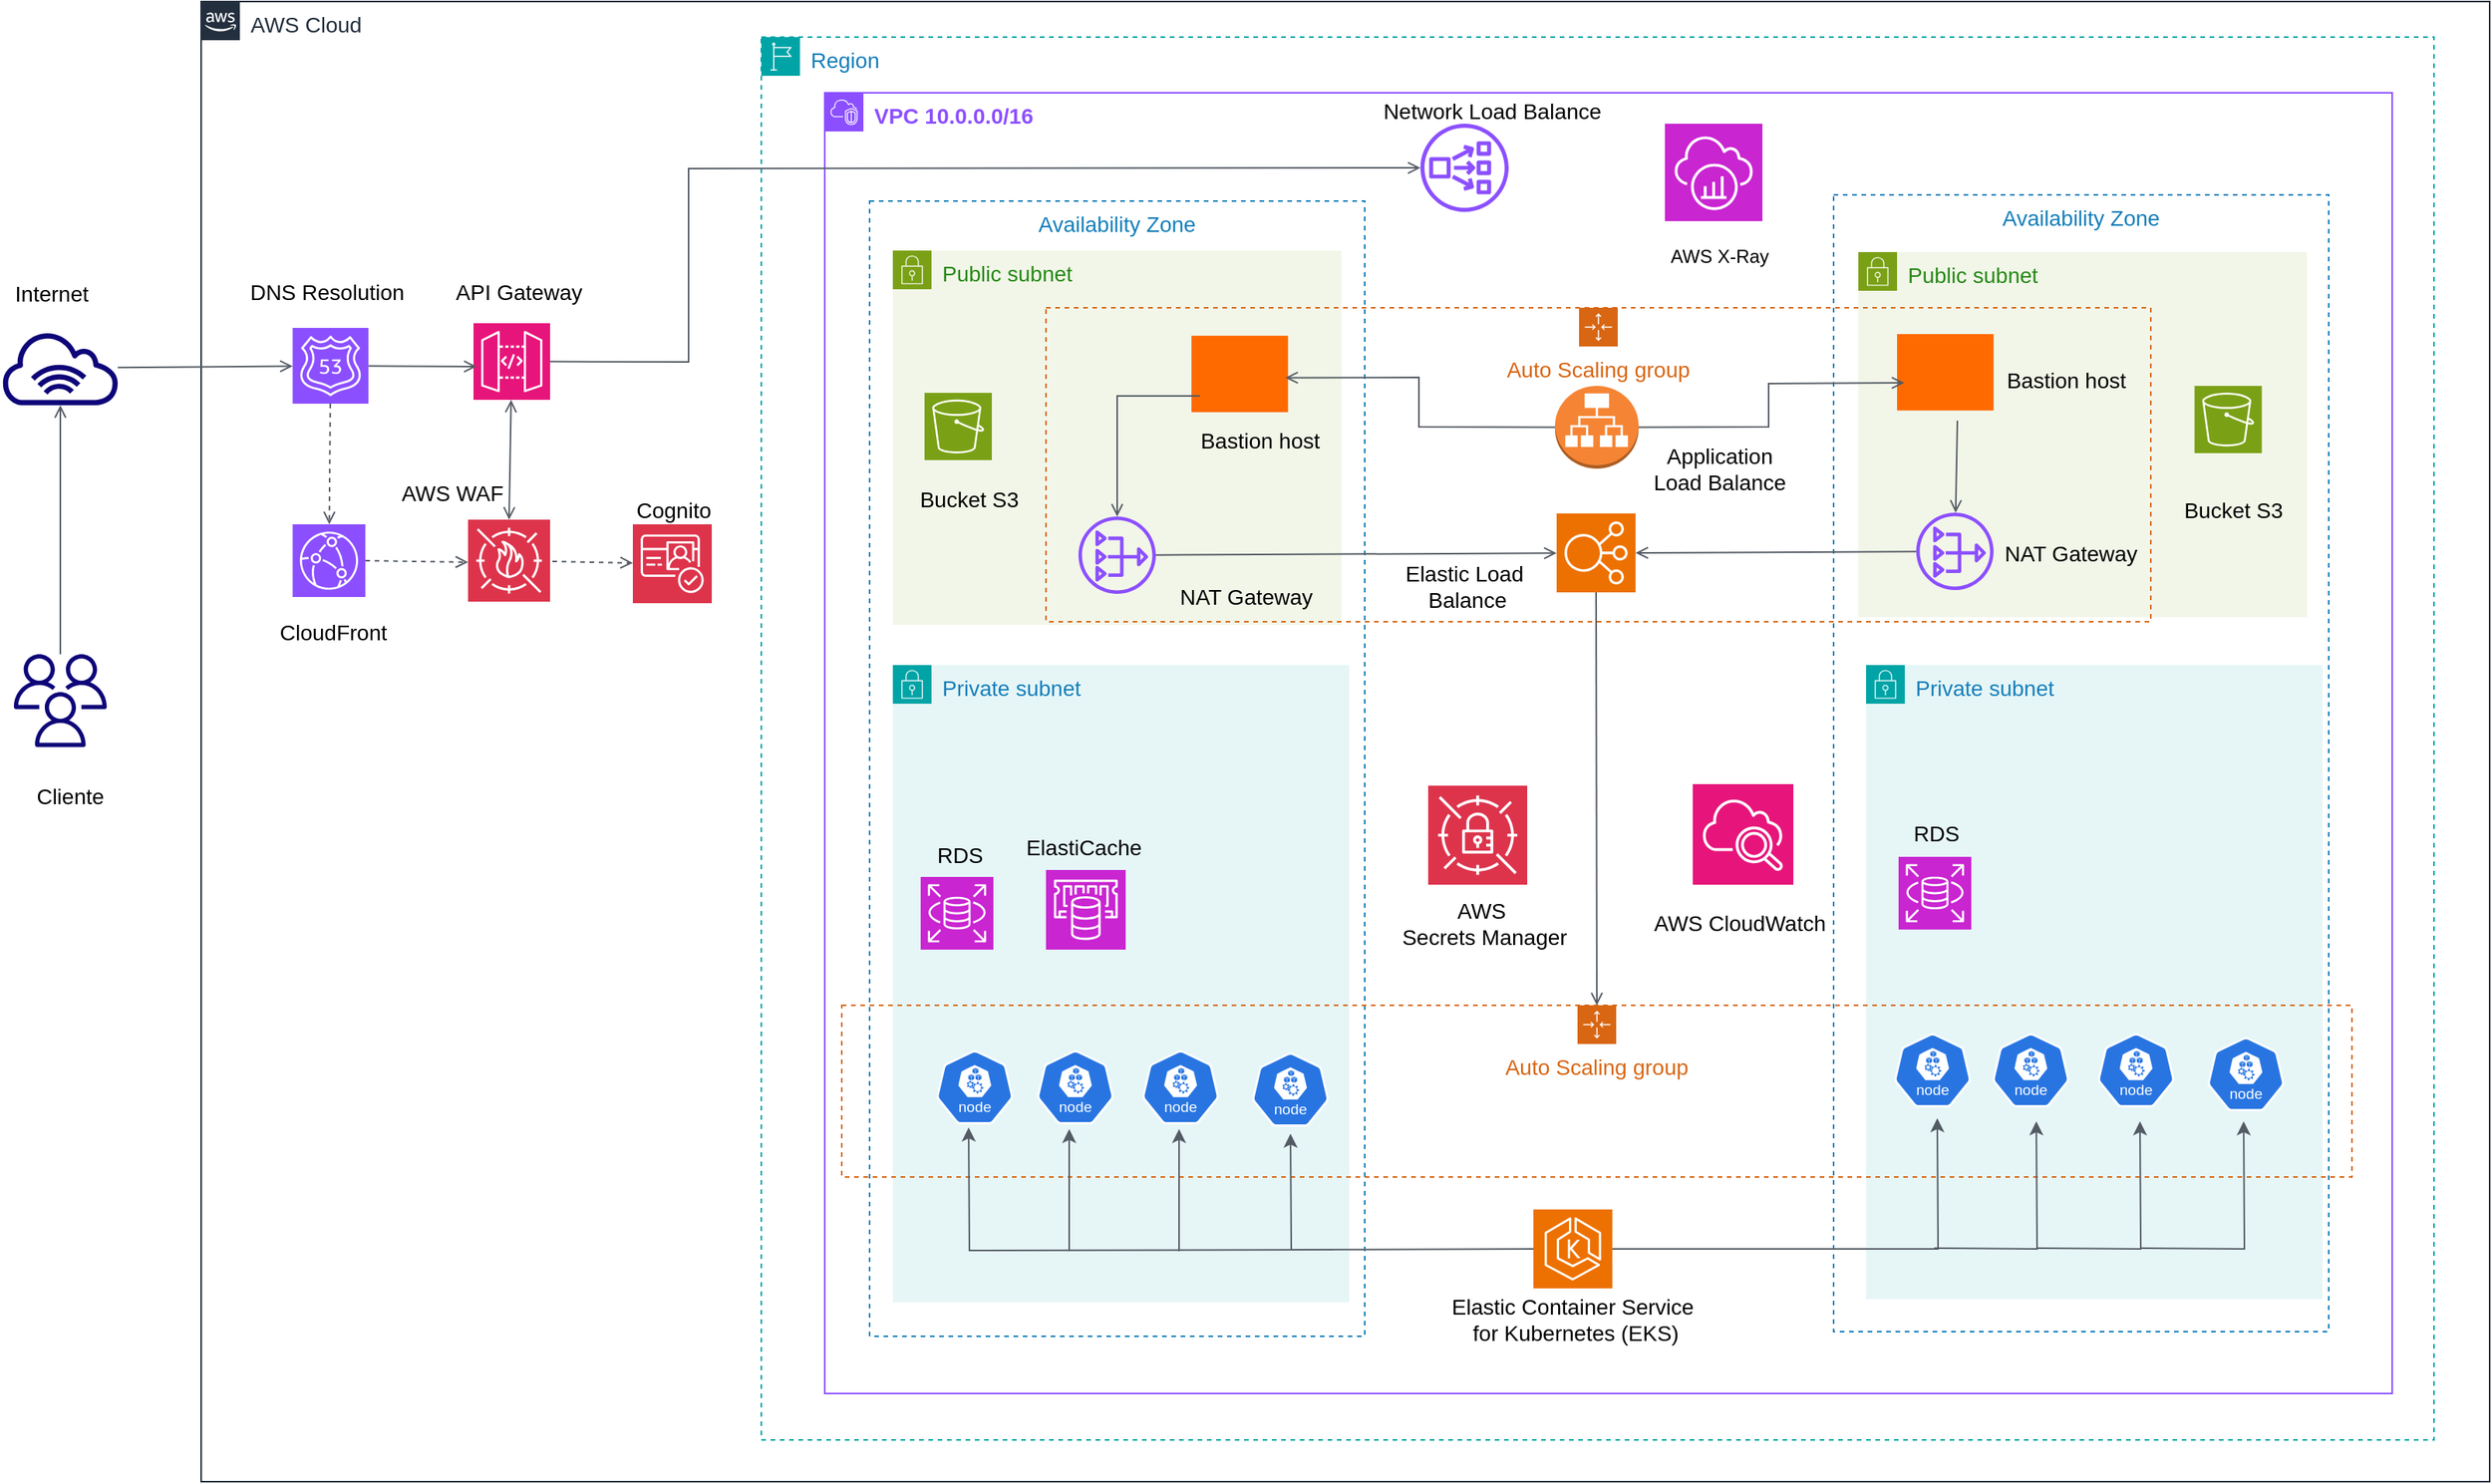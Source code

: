 <mxfile version="25.0.3">
  <diagram name="Página-1" id="_rZulrzsdtSt4vWavjif">
    <mxGraphModel dx="2593" dy="933" grid="0" gridSize="10" guides="1" tooltips="1" connect="1" arrows="1" fold="1" page="0" pageScale="1" pageWidth="1169" pageHeight="827" math="0" shadow="0">
      <root>
        <mxCell id="0" />
        <mxCell id="1" parent="0" />
        <mxCell id="lu0znOIndSDiGiOmnlGc-1" value="AWS Cloud" style="points=[[0,0],[0.25,0],[0.5,0],[0.75,0],[1,0],[1,0.25],[1,0.5],[1,0.75],[1,1],[0.75,1],[0.5,1],[0.25,1],[0,1],[0,0.75],[0,0.5],[0,0.25]];outlineConnect=0;gradientColor=none;html=1;whiteSpace=wrap;fontSize=14;fontStyle=0;container=1;pointerEvents=0;collapsible=0;recursiveResize=0;shape=mxgraph.aws4.group;grIcon=mxgraph.aws4.group_aws_cloud_alt;strokeColor=#232F3E;fillColor=none;verticalAlign=top;align=left;spacingLeft=30;fontColor=#232F3E;dashed=0;" parent="1" vertex="1">
          <mxGeometry x="-420" y="167" width="1479" height="957" as="geometry" />
        </mxCell>
        <mxCell id="lu0znOIndSDiGiOmnlGc-4" value="Region" style="points=[[0,0],[0.25,0],[0.5,0],[0.75,0],[1,0],[1,0.25],[1,0.5],[1,0.75],[1,1],[0.75,1],[0.5,1],[0.25,1],[0,1],[0,0.75],[0,0.5],[0,0.25]];outlineConnect=0;gradientColor=none;html=1;whiteSpace=wrap;fontSize=14;fontStyle=0;container=1;pointerEvents=0;collapsible=0;recursiveResize=0;shape=mxgraph.aws4.group;grIcon=mxgraph.aws4.group_region;strokeColor=#00A4A6;fillColor=none;verticalAlign=top;align=left;spacingLeft=30;fontColor=#147EBA;dashed=1;" parent="lu0znOIndSDiGiOmnlGc-1" vertex="1">
          <mxGeometry x="362" y="23" width="1081" height="907" as="geometry" />
        </mxCell>
        <mxCell id="teR93byTSqqBIhb2rqv4-10" value="" style="sketch=0;points=[[0,0,0],[0.25,0,0],[0.5,0,0],[0.75,0,0],[1,0,0],[0,1,0],[0.25,1,0],[0.5,1,0],[0.75,1,0],[1,1,0],[0,0.25,0],[0,0.5,0],[0,0.75,0],[1,0.25,0],[1,0.5,0],[1,0.75,0]];outlineConnect=0;fontColor=#232F3E;fillColor=#DD344C;strokeColor=#ffffff;dashed=0;verticalLabelPosition=bottom;verticalAlign=top;align=center;html=1;fontSize=14;fontStyle=0;aspect=fixed;shape=mxgraph.aws4.resourceIcon;resIcon=mxgraph.aws4.cognito;" vertex="1" parent="lu0znOIndSDiGiOmnlGc-1">
          <mxGeometry x="279" y="338" width="51" height="51" as="geometry" />
        </mxCell>
        <mxCell id="teR93byTSqqBIhb2rqv4-13" value="" style="sketch=0;points=[[0,0,0],[0.25,0,0],[0.5,0,0],[0.75,0,0],[1,0,0],[0,1,0],[0.25,1,0],[0.5,1,0],[0.75,1,0],[1,1,0],[0,0.25,0],[0,0.5,0],[0,0.75,0],[1,0.25,0],[1,0.5,0],[1,0.75,0]];outlineConnect=0;fontColor=#232F3E;fillColor=#8C4FFF;strokeColor=#ffffff;dashed=0;verticalLabelPosition=bottom;verticalAlign=top;align=center;html=1;fontSize=14;fontStyle=0;aspect=fixed;shape=mxgraph.aws4.resourceIcon;resIcon=mxgraph.aws4.cloudfront;" vertex="1" parent="lu0znOIndSDiGiOmnlGc-1">
          <mxGeometry x="59.13" y="338" width="47" height="47" as="geometry" />
        </mxCell>
        <mxCell id="teR93byTSqqBIhb2rqv4-11" value="Cognito" style="text;html=1;align=center;verticalAlign=middle;resizable=0;points=[];autosize=1;strokeColor=none;fillColor=none;fontSize=14;" vertex="1" parent="lu0znOIndSDiGiOmnlGc-1">
          <mxGeometry x="272" y="314" width="66" height="29" as="geometry" />
        </mxCell>
        <mxCell id="teR93byTSqqBIhb2rqv4-14" value="CloudFront" style="text;html=1;align=center;verticalAlign=middle;resizable=0;points=[];autosize=1;strokeColor=none;fillColor=none;fontSize=14;" vertex="1" parent="lu0znOIndSDiGiOmnlGc-1">
          <mxGeometry x="41.13" y="393" width="87" height="29" as="geometry" />
        </mxCell>
        <mxCell id="teR93byTSqqBIhb2rqv4-15" value="" style="sketch=0;points=[[0,0,0],[0.25,0,0],[0.5,0,0],[0.75,0,0],[1,0,0],[0,1,0],[0.25,1,0],[0.5,1,0],[0.75,1,0],[1,1,0],[0,0.25,0],[0,0.5,0],[0,0.75,0],[1,0.25,0],[1,0.5,0],[1,0.75,0]];outlineConnect=0;fontColor=#232F3E;fillColor=#DD344C;strokeColor=#ffffff;dashed=0;verticalLabelPosition=bottom;verticalAlign=top;align=center;html=1;fontSize=14;fontStyle=0;aspect=fixed;shape=mxgraph.aws4.resourceIcon;resIcon=mxgraph.aws4.waf;" vertex="1" parent="lu0znOIndSDiGiOmnlGc-1">
          <mxGeometry x="172.5" y="335" width="53" height="53" as="geometry" />
        </mxCell>
        <mxCell id="teR93byTSqqBIhb2rqv4-16" value="" style="endArrow=open;html=1;rounded=0;strokeColor=#545B64;entryX=0;entryY=0.5;entryDx=0;entryDy=0;entryPerimeter=0;endFill=0;dashed=1;exitX=1;exitY=0.5;exitDx=0;exitDy=0;exitPerimeter=0;fontSize=14;" edge="1" parent="lu0znOIndSDiGiOmnlGc-1" source="teR93byTSqqBIhb2rqv4-13">
          <mxGeometry width="50" height="50" relative="1" as="geometry">
            <mxPoint x="104.0" y="357.5" as="sourcePoint" />
            <mxPoint x="172.5" y="362.5" as="targetPoint" />
          </mxGeometry>
        </mxCell>
        <mxCell id="teR93byTSqqBIhb2rqv4-17" value="" style="sketch=0;points=[[0,0,0],[0.25,0,0],[0.5,0,0],[0.75,0,0],[1,0,0],[0,1,0],[0.25,1,0],[0.5,1,0],[0.75,1,0],[1,1,0],[0,0.25,0],[0,0.5,0],[0,0.75,0],[1,0.25,0],[1,0.5,0],[1,0.75,0]];outlineConnect=0;fontColor=#232F3E;fillColor=#8C4FFF;strokeColor=#ffffff;dashed=0;verticalLabelPosition=bottom;verticalAlign=top;align=center;html=1;fontSize=14;fontStyle=0;aspect=fixed;shape=mxgraph.aws4.resourceIcon;resIcon=mxgraph.aws4.route_53;" vertex="1" parent="lu0znOIndSDiGiOmnlGc-1">
          <mxGeometry x="59.13" y="211" width="49" height="49" as="geometry" />
        </mxCell>
        <mxCell id="teR93byTSqqBIhb2rqv4-20" value="" style="endArrow=open;html=1;rounded=0;strokeColor=#545B64;endFill=0;dashed=1;fontSize=14;" edge="1" parent="lu0znOIndSDiGiOmnlGc-1" source="teR93byTSqqBIhb2rqv4-17" target="teR93byTSqqBIhb2rqv4-13">
          <mxGeometry width="50" height="50" relative="1" as="geometry">
            <mxPoint x="23" y="375.069" as="sourcePoint" />
            <mxPoint x="102" y="375" as="targetPoint" />
          </mxGeometry>
        </mxCell>
        <mxCell id="teR93byTSqqBIhb2rqv4-21" value="" style="sketch=0;points=[[0,0,0],[0.25,0,0],[0.5,0,0],[0.75,0,0],[1,0,0],[0,1,0],[0.25,1,0],[0.5,1,0],[0.75,1,0],[1,1,0],[0,0.25,0],[0,0.5,0],[0,0.75,0],[1,0.25,0],[1,0.5,0],[1,0.75,0]];outlineConnect=0;fontColor=#232F3E;fillColor=#E7157B;strokeColor=#ffffff;dashed=0;verticalLabelPosition=bottom;verticalAlign=top;align=center;html=1;fontSize=14;fontStyle=0;aspect=fixed;shape=mxgraph.aws4.resourceIcon;resIcon=mxgraph.aws4.api_gateway;" vertex="1" parent="lu0znOIndSDiGiOmnlGc-1">
          <mxGeometry x="176" y="208" width="49.5" height="49.5" as="geometry" />
        </mxCell>
        <mxCell id="teR93byTSqqBIhb2rqv4-22" value="" style="endArrow=open;html=1;rounded=0;strokeColor=#545B64;endFill=0;fontSize=14;" edge="1" parent="lu0znOIndSDiGiOmnlGc-1" source="teR93byTSqqBIhb2rqv4-17">
          <mxGeometry width="50" height="50" relative="1" as="geometry">
            <mxPoint x="13" y="365.069" as="sourcePoint" />
            <mxPoint x="178" y="236" as="targetPoint" />
          </mxGeometry>
        </mxCell>
        <mxCell id="teR93byTSqqBIhb2rqv4-23" value="" style="endArrow=open;html=1;rounded=0;strokeColor=#545B64;entryX=0.5;entryY=0;entryDx=0;entryDy=0;entryPerimeter=0;endFill=0;startArrow=open;startFill=0;fontSize=14;" edge="1" parent="lu0znOIndSDiGiOmnlGc-1" source="teR93byTSqqBIhb2rqv4-21" target="teR93byTSqqBIhb2rqv4-15">
          <mxGeometry width="50" height="50" relative="1" as="geometry">
            <mxPoint x="77" y="286" as="sourcePoint" />
            <mxPoint x="153" y="286" as="targetPoint" />
          </mxGeometry>
        </mxCell>
        <mxCell id="teR93byTSqqBIhb2rqv4-24" value="" style="endArrow=open;html=1;rounded=0;strokeColor=#545B64;endFill=0;dashed=1;fontSize=14;" edge="1" parent="lu0znOIndSDiGiOmnlGc-1" target="teR93byTSqqBIhb2rqv4-10">
          <mxGeometry width="50" height="50" relative="1" as="geometry">
            <mxPoint x="227" y="362" as="sourcePoint" />
            <mxPoint x="101" y="250" as="targetPoint" />
            <Array as="points" />
          </mxGeometry>
        </mxCell>
        <mxCell id="teR93byTSqqBIhb2rqv4-25" value="AWS WAF" style="text;html=1;align=center;verticalAlign=middle;resizable=0;points=[];autosize=1;strokeColor=none;fillColor=none;fontSize=14;" vertex="1" parent="lu0znOIndSDiGiOmnlGc-1">
          <mxGeometry x="120" y="303" width="84" height="29" as="geometry" />
        </mxCell>
        <mxCell id="teR93byTSqqBIhb2rqv4-26" value="DNS Resolution" style="text;html=1;align=center;verticalAlign=middle;resizable=0;points=[];autosize=1;strokeColor=none;fillColor=none;fontSize=14;" vertex="1" parent="lu0znOIndSDiGiOmnlGc-1">
          <mxGeometry x="22" y="173" width="118" height="29" as="geometry" />
        </mxCell>
        <mxCell id="teR93byTSqqBIhb2rqv4-27" value="API Gateway" style="text;html=1;align=center;verticalAlign=middle;resizable=0;points=[];autosize=1;strokeColor=none;fillColor=none;fontSize=14;" vertex="1" parent="lu0znOIndSDiGiOmnlGc-1">
          <mxGeometry x="155" y="173" width="100" height="29" as="geometry" />
        </mxCell>
        <mxCell id="lu0znOIndSDiGiOmnlGc-5" value="&lt;font color=&quot;#8c4fff&quot;&gt;&lt;b&gt;VPC 10.0.0.0/16&lt;/b&gt;&lt;/font&gt;" style="points=[[0,0],[0.25,0],[0.5,0],[0.75,0],[1,0],[1,0.25],[1,0.5],[1,0.75],[1,1],[0.75,1],[0.5,1],[0.25,1],[0,1],[0,0.75],[0,0.5],[0,0.25]];outlineConnect=0;gradientColor=none;html=1;whiteSpace=wrap;fontSize=14;fontStyle=0;container=1;pointerEvents=0;collapsible=0;recursiveResize=0;shape=mxgraph.aws4.group;grIcon=mxgraph.aws4.group_vpc2;strokeColor=#8C4FFF;fillColor=none;verticalAlign=top;align=left;spacingLeft=30;fontColor=#AAB7B8;dashed=0;" parent="1" vertex="1">
          <mxGeometry x="-17" y="226" width="1013" height="841" as="geometry" />
        </mxCell>
        <mxCell id="lu0znOIndSDiGiOmnlGc-11" value="Availability Zone" style="fillColor=none;strokeColor=#147EBA;dashed=1;verticalAlign=top;fontStyle=0;fontColor=#147EBA;whiteSpace=wrap;html=1;fontSize=14;" parent="lu0znOIndSDiGiOmnlGc-5" vertex="1">
          <mxGeometry x="652" y="66" width="320" height="735" as="geometry" />
        </mxCell>
        <mxCell id="lu0znOIndSDiGiOmnlGc-10" value="Availability Zone" style="fillColor=none;strokeColor=#147EBA;dashed=1;verticalAlign=top;fontStyle=0;fontColor=#147EBA;whiteSpace=wrap;html=1;fontSize=14;" parent="lu0znOIndSDiGiOmnlGc-5" vertex="1">
          <mxGeometry x="29" y="70" width="320" height="734" as="geometry" />
        </mxCell>
        <mxCell id="lu0znOIndSDiGiOmnlGc-12" value="Public subnet" style="points=[[0,0],[0.25,0],[0.5,0],[0.75,0],[1,0],[1,0.25],[1,0.5],[1,0.75],[1,1],[0.75,1],[0.5,1],[0.25,1],[0,1],[0,0.75],[0,0.5],[0,0.25]];outlineConnect=0;gradientColor=none;html=1;whiteSpace=wrap;fontSize=14;fontStyle=0;container=1;pointerEvents=0;collapsible=0;recursiveResize=0;shape=mxgraph.aws4.group;grIcon=mxgraph.aws4.group_security_group;grStroke=0;strokeColor=#7AA116;fillColor=#F2F6E8;verticalAlign=top;align=left;spacingLeft=30;fontColor=#248814;dashed=0;" parent="lu0znOIndSDiGiOmnlGc-5" vertex="1">
          <mxGeometry x="44" y="102" width="290" height="242" as="geometry" />
        </mxCell>
        <mxCell id="teR93byTSqqBIhb2rqv4-102" value="" style="sketch=0;outlineConnect=0;fontColor=#232F3E;gradientColor=none;fillColor=#8C4FFF;strokeColor=none;dashed=0;verticalLabelPosition=bottom;verticalAlign=top;align=center;html=1;fontSize=14;fontStyle=0;aspect=fixed;pointerEvents=1;shape=mxgraph.aws4.nat_gateway;" vertex="1" parent="lu0znOIndSDiGiOmnlGc-12">
          <mxGeometry x="120" y="172" width="50" height="50" as="geometry" />
        </mxCell>
        <mxCell id="teR93byTSqqBIhb2rqv4-119" value="Bastion host" style="text;html=1;align=center;verticalAlign=middle;resizable=0;points=[];autosize=1;strokeColor=none;fillColor=none;fontSize=14;" vertex="1" parent="lu0znOIndSDiGiOmnlGc-12">
          <mxGeometry x="189.5" y="108" width="95" height="29" as="geometry" />
        </mxCell>
        <mxCell id="lu0znOIndSDiGiOmnlGc-16" value="Public subnet" style="points=[[0,0],[0.25,0],[0.5,0],[0.75,0],[1,0],[1,0.25],[1,0.5],[1,0.75],[1,1],[0.75,1],[0.5,1],[0.25,1],[0,1],[0,0.75],[0,0.5],[0,0.25]];outlineConnect=0;gradientColor=none;html=1;whiteSpace=wrap;fontSize=14;fontStyle=0;container=1;pointerEvents=0;collapsible=0;recursiveResize=0;shape=mxgraph.aws4.group;grIcon=mxgraph.aws4.group_security_group;grStroke=0;strokeColor=#7AA116;fillColor=#F2F6E8;verticalAlign=top;align=left;spacingLeft=30;fontColor=#248814;dashed=0;" parent="lu0znOIndSDiGiOmnlGc-5" vertex="1">
          <mxGeometry x="668" y="103" width="290" height="236" as="geometry" />
        </mxCell>
        <mxCell id="teR93byTSqqBIhb2rqv4-115" value="" style="points=[];aspect=fixed;html=1;align=center;shadow=0;dashed=0;fillColor=#FF6A00;strokeColor=none;shape=mxgraph.alibaba_cloud.bastionhost;fontSize=14;" vertex="1" parent="lu0znOIndSDiGiOmnlGc-16">
          <mxGeometry x="25" y="53" width="62.4" height="49.4" as="geometry" />
        </mxCell>
        <mxCell id="teR93byTSqqBIhb2rqv4-104" value="" style="sketch=0;outlineConnect=0;fontColor=#232F3E;gradientColor=none;fillColor=#8C4FFF;strokeColor=none;dashed=0;verticalLabelPosition=bottom;verticalAlign=top;align=center;html=1;fontSize=14;fontStyle=0;aspect=fixed;pointerEvents=1;shape=mxgraph.aws4.nat_gateway;" vertex="1" parent="lu0znOIndSDiGiOmnlGc-16">
          <mxGeometry x="37.4" y="168.5" width="50" height="50" as="geometry" />
        </mxCell>
        <mxCell id="teR93byTSqqBIhb2rqv4-89" value="Bucket S3" style="text;html=1;align=center;verticalAlign=middle;resizable=0;points=[];autosize=1;strokeColor=none;fillColor=none;fontSize=14;" vertex="1" parent="lu0znOIndSDiGiOmnlGc-16">
          <mxGeometry x="201" y="152" width="82" height="29" as="geometry" />
        </mxCell>
        <mxCell id="lu0znOIndSDiGiOmnlGc-17" value="Private subnet" style="points=[[0,0],[0.25,0],[0.5,0],[0.75,0],[1,0],[1,0.25],[1,0.5],[1,0.75],[1,1],[0.75,1],[0.5,1],[0.25,1],[0,1],[0,0.75],[0,0.5],[0,0.25]];outlineConnect=0;gradientColor=none;html=1;whiteSpace=wrap;fontSize=14;fontStyle=0;container=1;pointerEvents=0;collapsible=0;recursiveResize=0;shape=mxgraph.aws4.group;grIcon=mxgraph.aws4.group_security_group;grStroke=0;strokeColor=#00A4A6;fillColor=#E6F6F7;verticalAlign=top;align=left;spacingLeft=30;fontColor=#147EBA;dashed=0;" parent="lu0znOIndSDiGiOmnlGc-5" vertex="1">
          <mxGeometry x="44" y="370" width="295" height="412" as="geometry" />
        </mxCell>
        <mxCell id="lu0znOIndSDiGiOmnlGc-18" value="Private subnet" style="points=[[0,0],[0.25,0],[0.5,0],[0.75,0],[1,0],[1,0.25],[1,0.5],[1,0.75],[1,1],[0.75,1],[0.5,1],[0.25,1],[0,1],[0,0.75],[0,0.5],[0,0.25]];outlineConnect=0;gradientColor=none;html=1;whiteSpace=wrap;fontSize=14;fontStyle=0;container=1;pointerEvents=0;collapsible=0;recursiveResize=0;shape=mxgraph.aws4.group;grIcon=mxgraph.aws4.group_security_group;grStroke=0;strokeColor=#00A4A6;fillColor=#E6F6F7;verticalAlign=top;align=left;spacingLeft=30;fontColor=#147EBA;dashed=0;" parent="lu0znOIndSDiGiOmnlGc-5" vertex="1">
          <mxGeometry x="673" y="370" width="295" height="410" as="geometry" />
        </mxCell>
        <mxCell id="teR93byTSqqBIhb2rqv4-61" style="edgeStyle=orthogonalEdgeStyle;rounded=0;orthogonalLoop=1;jettySize=auto;html=1;strokeColor=#545B64;fontSize=14;" edge="1" parent="lu0znOIndSDiGiOmnlGc-18" source="teR93byTSqqBIhb2rqv4-34">
          <mxGeometry relative="1" as="geometry">
            <mxPoint x="261" y="370" as="sourcePoint" />
            <mxPoint x="46" y="293" as="targetPoint" />
            <Array as="points" />
          </mxGeometry>
        </mxCell>
        <mxCell id="teR93byTSqqBIhb2rqv4-62" style="edgeStyle=orthogonalEdgeStyle;rounded=0;orthogonalLoop=1;jettySize=auto;html=1;strokeColor=#545B64;fontSize=14;" edge="1" parent="lu0znOIndSDiGiOmnlGc-18">
          <mxGeometry relative="1" as="geometry">
            <mxPoint x="111" y="377" as="sourcePoint" />
            <mxPoint x="177" y="295" as="targetPoint" />
            <Array as="points" />
          </mxGeometry>
        </mxCell>
        <mxCell id="teR93byTSqqBIhb2rqv4-64" style="edgeStyle=orthogonalEdgeStyle;rounded=0;orthogonalLoop=1;jettySize=auto;html=1;strokeColor=#545B64;fontSize=14;" edge="1" parent="lu0znOIndSDiGiOmnlGc-18">
          <mxGeometry relative="1" as="geometry">
            <mxPoint x="178" y="377" as="sourcePoint" />
            <mxPoint x="244" y="295" as="targetPoint" />
            <Array as="points" />
          </mxGeometry>
        </mxCell>
        <mxCell id="teR93byTSqqBIhb2rqv4-84" value="" style="sketch=0;points=[[0,0,0],[0.25,0,0],[0.5,0,0],[0.75,0,0],[1,0,0],[0,1,0],[0.25,1,0],[0.5,1,0],[0.75,1,0],[1,1,0],[0,0.25,0],[0,0.5,0],[0,0.75,0],[1,0.25,0],[1,0.5,0],[1,0.75,0]];outlineConnect=0;fontColor=#232F3E;fillColor=#C925D1;strokeColor=#ffffff;dashed=0;verticalLabelPosition=bottom;verticalAlign=top;align=center;html=1;fontSize=14;fontStyle=0;aspect=fixed;shape=mxgraph.aws4.resourceIcon;resIcon=mxgraph.aws4.rds;" vertex="1" parent="lu0znOIndSDiGiOmnlGc-18">
          <mxGeometry x="21" y="124" width="47" height="47" as="geometry" />
        </mxCell>
        <mxCell id="teR93byTSqqBIhb2rqv4-85" value="RDS" style="text;html=1;align=center;verticalAlign=middle;resizable=0;points=[];autosize=1;strokeColor=none;fillColor=none;fontSize=14;" vertex="1" parent="lu0znOIndSDiGiOmnlGc-18">
          <mxGeometry x="21" y="94" width="48" height="29" as="geometry" />
        </mxCell>
        <mxCell id="teR93byTSqqBIhb2rqv4-32" value="Bucket S3" style="text;html=1;align=center;verticalAlign=middle;resizable=0;points=[];autosize=1;strokeColor=none;fillColor=none;fontSize=14;" vertex="1" parent="lu0znOIndSDiGiOmnlGc-5">
          <mxGeometry x="52" y="248" width="82" height="29" as="geometry" />
        </mxCell>
        <mxCell id="teR93byTSqqBIhb2rqv4-35" value="Elastic Container Service&lt;div&gt;&amp;nbsp;for Kubernetes (EKS)&lt;/div&gt;" style="text;html=1;align=center;verticalAlign=middle;resizable=0;points=[];autosize=1;strokeColor=none;fillColor=none;fontSize=14;" vertex="1" parent="lu0znOIndSDiGiOmnlGc-5">
          <mxGeometry x="396" y="770" width="174" height="46" as="geometry" />
        </mxCell>
        <mxCell id="teR93byTSqqBIhb2rqv4-69" value="" style="aspect=fixed;sketch=0;html=1;dashed=0;whitespace=wrap;verticalLabelPosition=bottom;verticalAlign=top;fillColor=#2875E2;strokeColor=#ffffff;points=[[0.005,0.63,0],[0.1,0.2,0],[0.9,0.2,0],[0.5,0,0],[0.995,0.63,0],[0.72,0.99,0],[0.5,1,0],[0.28,0.99,0]];shape=mxgraph.kubernetes.icon2;kubernetesLabel=1;prIcon=node;fontSize=14;" vertex="1" parent="lu0znOIndSDiGiOmnlGc-5">
          <mxGeometry x="137" y="619" width="50" height="48" as="geometry" />
        </mxCell>
        <mxCell id="teR93byTSqqBIhb2rqv4-73" value="" style="aspect=fixed;sketch=0;html=1;dashed=0;whitespace=wrap;verticalLabelPosition=bottom;verticalAlign=top;fillColor=#2875E2;strokeColor=#ffffff;points=[[0.005,0.63,0],[0.1,0.2,0],[0.9,0.2,0],[0.5,0,0],[0.995,0.63,0],[0.72,0.99,0],[0.5,1,0],[0.28,0.99,0]];shape=mxgraph.kubernetes.icon2;kubernetesLabel=1;prIcon=node;fontSize=14;" vertex="1" parent="lu0znOIndSDiGiOmnlGc-5">
          <mxGeometry x="691" y="608" width="50" height="48" as="geometry" />
        </mxCell>
        <mxCell id="teR93byTSqqBIhb2rqv4-74" value="" style="aspect=fixed;sketch=0;html=1;dashed=0;whitespace=wrap;verticalLabelPosition=bottom;verticalAlign=top;fillColor=#2875E2;strokeColor=#ffffff;points=[[0.005,0.63,0],[0.1,0.2,0],[0.9,0.2,0],[0.5,0,0],[0.995,0.63,0],[0.72,0.99,0],[0.5,1,0],[0.28,0.99,0]];shape=mxgraph.kubernetes.icon2;kubernetesLabel=1;prIcon=node;fontSize=14;" vertex="1" parent="lu0znOIndSDiGiOmnlGc-5">
          <mxGeometry x="754.5" y="608" width="50" height="48" as="geometry" />
        </mxCell>
        <mxCell id="teR93byTSqqBIhb2rqv4-75" value="" style="aspect=fixed;sketch=0;html=1;dashed=0;whitespace=wrap;verticalLabelPosition=bottom;verticalAlign=top;fillColor=#2875E2;strokeColor=#ffffff;points=[[0.005,0.63,0],[0.1,0.2,0],[0.9,0.2,0],[0.5,0,0],[0.995,0.63,0],[0.72,0.99,0],[0.5,1,0],[0.28,0.99,0]];shape=mxgraph.kubernetes.icon2;kubernetesLabel=1;prIcon=node;fontSize=14;" vertex="1" parent="lu0znOIndSDiGiOmnlGc-5">
          <mxGeometry x="822.5" y="608" width="49.99" height="48" as="geometry" />
        </mxCell>
        <mxCell id="teR93byTSqqBIhb2rqv4-76" value="" style="aspect=fixed;sketch=0;html=1;dashed=0;whitespace=wrap;verticalLabelPosition=bottom;verticalAlign=top;fillColor=#2875E2;strokeColor=#ffffff;points=[[0.005,0.63,0],[0.1,0.2,0],[0.9,0.2,0],[0.5,0,0],[0.995,0.63,0],[0.72,0.99,0],[0.5,1,0],[0.28,0.99,0]];shape=mxgraph.kubernetes.icon2;kubernetesLabel=1;prIcon=node;fontSize=14;" vertex="1" parent="lu0znOIndSDiGiOmnlGc-5">
          <mxGeometry x="893.5" y="610.5" width="50" height="48" as="geometry" />
        </mxCell>
        <mxCell id="teR93byTSqqBIhb2rqv4-78" value="" style="sketch=0;points=[[0,0,0],[0.25,0,0],[0.5,0,0],[0.75,0,0],[1,0,0],[0,1,0],[0.25,1,0],[0.5,1,0],[0.75,1,0],[1,1,0],[0,0.25,0],[0,0.5,0],[0,0.75,0],[1,0.25,0],[1,0.5,0],[1,0.75,0]];outlineConnect=0;fontColor=#232F3E;fillColor=#C925D1;strokeColor=#ffffff;dashed=0;verticalLabelPosition=bottom;verticalAlign=top;align=center;html=1;fontSize=14;fontStyle=0;aspect=fixed;shape=mxgraph.aws4.resourceIcon;resIcon=mxgraph.aws4.rds;" vertex="1" parent="lu0znOIndSDiGiOmnlGc-5">
          <mxGeometry x="62" y="507" width="47" height="47" as="geometry" />
        </mxCell>
        <mxCell id="teR93byTSqqBIhb2rqv4-79" value="RDS" style="text;html=1;align=center;verticalAlign=middle;resizable=0;points=[];autosize=1;strokeColor=none;fillColor=none;fontSize=14;" vertex="1" parent="lu0znOIndSDiGiOmnlGc-5">
          <mxGeometry x="63" y="478" width="48" height="29" as="geometry" />
        </mxCell>
        <mxCell id="teR93byTSqqBIhb2rqv4-80" value="" style="sketch=0;outlineConnect=0;fontColor=#232F3E;gradientColor=none;fillColor=#8C4FFF;strokeColor=none;dashed=0;verticalLabelPosition=bottom;verticalAlign=top;align=center;html=1;fontSize=14;fontStyle=0;aspect=fixed;pointerEvents=1;shape=mxgraph.aws4.network_load_balancer;" vertex="1" parent="lu0znOIndSDiGiOmnlGc-5">
          <mxGeometry x="385" y="20" width="57" height="57" as="geometry" />
        </mxCell>
        <mxCell id="teR93byTSqqBIhb2rqv4-81" value="Network Load Balance" style="text;html=1;align=center;verticalAlign=middle;resizable=0;points=[];autosize=1;strokeColor=none;fillColor=none;fontSize=14;" vertex="1" parent="lu0znOIndSDiGiOmnlGc-5">
          <mxGeometry x="351" y="-3" width="159" height="29" as="geometry" />
        </mxCell>
        <mxCell id="teR93byTSqqBIhb2rqv4-12" value="" style="sketch=0;points=[[0,0,0],[0.25,0,0],[0.5,0,0],[0.75,0,0],[1,0,0],[0,1,0],[0.25,1,0],[0.5,1,0],[0.75,1,0],[1,1,0],[0,0.25,0],[0,0.5,0],[0,0.75,0],[1,0.25,0],[1,0.5,0],[1,0.75,0]];outlineConnect=0;fontColor=#232F3E;fillColor=#7AA116;strokeColor=#ffffff;dashed=0;verticalLabelPosition=bottom;verticalAlign=top;align=center;html=1;fontSize=14;fontStyle=0;aspect=fixed;shape=mxgraph.aws4.resourceIcon;resIcon=mxgraph.aws4.s3;" vertex="1" parent="lu0znOIndSDiGiOmnlGc-5">
          <mxGeometry x="64.5" y="194" width="43.5" height="43.5" as="geometry" />
        </mxCell>
        <mxCell id="teR93byTSqqBIhb2rqv4-90" value="" style="sketch=0;points=[[0,0,0],[0.25,0,0],[0.5,0,0],[0.75,0,0],[1,0,0],[0,1,0],[0.25,1,0],[0.5,1,0],[0.75,1,0],[1,1,0],[0,0.25,0],[0,0.5,0],[0,0.75,0],[1,0.25,0],[1,0.5,0],[1,0.75,0]];outlineConnect=0;fontColor=#232F3E;fillColor=#7AA116;strokeColor=#ffffff;dashed=0;verticalLabelPosition=bottom;verticalAlign=top;align=center;html=1;fontSize=14;fontStyle=0;aspect=fixed;shape=mxgraph.aws4.resourceIcon;resIcon=mxgraph.aws4.s3;" vertex="1" parent="lu0znOIndSDiGiOmnlGc-5">
          <mxGeometry x="885.25" y="189.5" width="43.5" height="43.5" as="geometry" />
        </mxCell>
        <mxCell id="teR93byTSqqBIhb2rqv4-91" value="" style="sketch=0;points=[[0,0,0],[0.25,0,0],[0.5,0,0],[0.75,0,0],[1,0,0],[0,1,0],[0.25,1,0],[0.5,1,0],[0.75,1,0],[1,1,0],[0,0.25,0],[0,0.5,0],[0,0.75,0],[1,0.25,0],[1,0.5,0],[1,0.75,0]];outlineConnect=0;fontColor=#232F3E;fillColor=#ED7100;strokeColor=#ffffff;dashed=0;verticalLabelPosition=bottom;verticalAlign=top;align=center;html=1;fontSize=14;fontStyle=0;aspect=fixed;shape=mxgraph.aws4.resourceIcon;resIcon=mxgraph.aws4.elastic_load_balancing;" vertex="1" parent="lu0znOIndSDiGiOmnlGc-5">
          <mxGeometry x="473" y="272" width="51" height="51" as="geometry" />
        </mxCell>
        <mxCell id="teR93byTSqqBIhb2rqv4-93" value="" style="endArrow=open;html=1;rounded=0;strokeColor=#545B64;endFill=0;fontSize=14;" edge="1" parent="lu0znOIndSDiGiOmnlGc-5" source="teR93byTSqqBIhb2rqv4-102" target="teR93byTSqqBIhb2rqv4-91">
          <mxGeometry width="50" height="50" relative="1" as="geometry">
            <mxPoint x="-294" y="317" as="sourcePoint" />
            <mxPoint x="-115" y="315" as="targetPoint" />
            <Array as="points" />
          </mxGeometry>
        </mxCell>
        <mxCell id="teR93byTSqqBIhb2rqv4-96" value="" style="sketch=0;points=[[0,0,0],[0.25,0,0],[0.5,0,0],[0.75,0,0],[1,0,0],[0,1,0],[0.25,1,0],[0.5,1,0],[0.75,1,0],[1,1,0],[0,0.25,0],[0,0.5,0],[0,0.75,0],[1,0.25,0],[1,0.5,0],[1,0.75,0]];points=[[0,0,0],[0.25,0,0],[0.5,0,0],[0.75,0,0],[1,0,0],[0,1,0],[0.25,1,0],[0.5,1,0],[0.75,1,0],[1,1,0],[0,0.25,0],[0,0.5,0],[0,0.75,0],[1,0.25,0],[1,0.5,0],[1,0.75,0]];outlineConnect=0;fontColor=#232F3E;fillColor=#E7157B;strokeColor=#ffffff;dashed=0;verticalLabelPosition=bottom;verticalAlign=top;align=center;html=1;fontSize=14;fontStyle=0;aspect=fixed;shape=mxgraph.aws4.resourceIcon;resIcon=mxgraph.aws4.cloudwatch_2;" vertex="1" parent="lu0znOIndSDiGiOmnlGc-5">
          <mxGeometry x="561" y="447" width="65" height="65" as="geometry" />
        </mxCell>
        <mxCell id="teR93byTSqqBIhb2rqv4-97" value="AWS CloudWatch" style="text;html=1;align=center;verticalAlign=middle;resizable=0;points=[];autosize=1;strokeColor=none;fillColor=none;fontSize=14;" vertex="1" parent="lu0znOIndSDiGiOmnlGc-5">
          <mxGeometry x="526" y="522" width="129" height="29" as="geometry" />
        </mxCell>
        <mxCell id="teR93byTSqqBIhb2rqv4-100" value="" style="aspect=fixed;sketch=0;html=1;dashed=0;whitespace=wrap;verticalLabelPosition=bottom;verticalAlign=top;fillColor=#2875E2;strokeColor=#ffffff;points=[[0.005,0.63,0],[0.1,0.2,0],[0.9,0.2,0],[0.5,0,0],[0.995,0.63,0],[0.72,0.99,0],[0.5,1,0],[0.28,0.99,0]];shape=mxgraph.kubernetes.icon2;kubernetesLabel=1;prIcon=node;fontSize=14;" vertex="1" parent="lu0znOIndSDiGiOmnlGc-5">
          <mxGeometry x="72" y="619" width="49.99" height="48" as="geometry" />
        </mxCell>
        <mxCell id="teR93byTSqqBIhb2rqv4-107" value="AWS&amp;nbsp;&lt;div&gt;Secrets Manager&lt;/div&gt;" style="text;html=1;align=center;verticalAlign=middle;resizable=0;points=[];autosize=1;strokeColor=none;fillColor=none;fontSize=14;" vertex="1" parent="lu0znOIndSDiGiOmnlGc-5">
          <mxGeometry x="363" y="514" width="125" height="46" as="geometry" />
        </mxCell>
        <mxCell id="teR93byTSqqBIhb2rqv4-108" value="" style="points=[];aspect=fixed;html=1;align=center;shadow=0;dashed=0;fillColor=#FF6A00;strokeColor=none;shape=mxgraph.alibaba_cloud.bastionhost;fontSize=14;" vertex="1" parent="lu0znOIndSDiGiOmnlGc-5">
          <mxGeometry x="237" y="157.1" width="62.4" height="49.4" as="geometry" />
        </mxCell>
        <mxCell id="teR93byTSqqBIhb2rqv4-109" value="" style="outlineConnect=0;dashed=0;verticalLabelPosition=bottom;verticalAlign=top;align=center;html=1;shape=mxgraph.aws3.application_load_balancer;fillColor=#F58534;gradientColor=none;fontSize=14;" vertex="1" parent="lu0znOIndSDiGiOmnlGc-5">
          <mxGeometry x="472" y="189.5" width="54" height="53.5" as="geometry" />
        </mxCell>
        <mxCell id="teR93byTSqqBIhb2rqv4-110" value="" style="endArrow=open;html=1;rounded=0;strokeColor=#545B64;endFill=0;entryX=0.972;entryY=0.549;entryDx=0;entryDy=0;entryPerimeter=0;exitX=0;exitY=0.5;exitDx=0;exitDy=0;exitPerimeter=0;fontSize=14;" edge="1" parent="lu0znOIndSDiGiOmnlGc-5" source="teR93byTSqqBIhb2rqv4-109" target="teR93byTSqqBIhb2rqv4-108">
          <mxGeometry width="50" height="50" relative="1" as="geometry">
            <mxPoint x="466" y="184" as="sourcePoint" />
            <mxPoint x="282.989" y="207.11" as="targetPoint" />
            <Array as="points">
              <mxPoint x="384" y="216" />
              <mxPoint x="384" y="184" />
            </Array>
          </mxGeometry>
        </mxCell>
        <mxCell id="teR93byTSqqBIhb2rqv4-113" value="" style="endArrow=open;html=1;rounded=0;strokeColor=#545B64;endFill=0;exitX=0.088;exitY=0.787;exitDx=0;exitDy=0;exitPerimeter=0;fontSize=14;" edge="1" parent="lu0znOIndSDiGiOmnlGc-5" source="teR93byTSqqBIhb2rqv4-108" target="teR93byTSqqBIhb2rqv4-102">
          <mxGeometry width="50" height="50" relative="1" as="geometry">
            <mxPoint x="230" y="206" as="sourcePoint" />
            <mxPoint x="369" y="221" as="targetPoint" />
            <Array as="points">
              <mxPoint x="189" y="196" />
            </Array>
          </mxGeometry>
        </mxCell>
        <mxCell id="teR93byTSqqBIhb2rqv4-116" value="" style="endArrow=open;html=1;rounded=0;strokeColor=#545B64;endFill=0;fontSize=14;" edge="1" parent="lu0znOIndSDiGiOmnlGc-5" target="teR93byTSqqBIhb2rqv4-104">
          <mxGeometry width="50" height="50" relative="1" as="geometry">
            <mxPoint x="732" y="212" as="sourcePoint" />
            <mxPoint x="184" y="259" as="targetPoint" />
            <Array as="points" />
          </mxGeometry>
        </mxCell>
        <mxCell id="teR93byTSqqBIhb2rqv4-117" value="" style="endArrow=none;html=1;rounded=0;strokeColor=#545B64;endFill=0;exitX=1;exitY=0.5;exitDx=0;exitDy=0;exitPerimeter=0;startArrow=open;startFill=0;fontSize=14;" edge="1" parent="lu0znOIndSDiGiOmnlGc-5" source="teR93byTSqqBIhb2rqv4-91" target="teR93byTSqqBIhb2rqv4-104">
          <mxGeometry width="50" height="50" relative="1" as="geometry">
            <mxPoint x="224" y="290" as="sourcePoint" />
            <mxPoint x="485" y="290" as="targetPoint" />
            <Array as="points" />
          </mxGeometry>
        </mxCell>
        <mxCell id="teR93byTSqqBIhb2rqv4-114" value="" style="endArrow=open;html=1;rounded=0;strokeColor=#545B64;endFill=0;entryX=0.076;entryY=0.638;entryDx=0;entryDy=0;entryPerimeter=0;fontSize=14;" edge="1" parent="lu0znOIndSDiGiOmnlGc-5" source="teR93byTSqqBIhb2rqv4-109" target="teR93byTSqqBIhb2rqv4-115">
          <mxGeometry width="50" height="50" relative="1" as="geometry">
            <mxPoint x="535" y="168.75" as="sourcePoint" />
            <mxPoint x="697" y="169" as="targetPoint" />
            <Array as="points">
              <mxPoint x="610" y="216" />
              <mxPoint x="610" y="188" />
            </Array>
          </mxGeometry>
        </mxCell>
        <mxCell id="teR93byTSqqBIhb2rqv4-103" value="NAT Gateway" style="text;html=1;align=center;verticalAlign=middle;resizable=0;points=[];autosize=1;strokeColor=none;fillColor=none;fontSize=14;" vertex="1" parent="lu0znOIndSDiGiOmnlGc-5">
          <mxGeometry x="220" y="311" width="104" height="29" as="geometry" />
        </mxCell>
        <mxCell id="teR93byTSqqBIhb2rqv4-118" value="Bastion host" style="text;html=1;align=center;verticalAlign=middle;resizable=0;points=[];autosize=1;strokeColor=none;fillColor=none;fontSize=14;" vertex="1" parent="lu0znOIndSDiGiOmnlGc-5">
          <mxGeometry x="754" y="171.75" width="95" height="29" as="geometry" />
        </mxCell>
        <mxCell id="teR93byTSqqBIhb2rqv4-122" value="" style="sketch=0;points=[[0,0,0],[0.25,0,0],[0.5,0,0],[0.75,0,0],[1,0,0],[0,1,0],[0.25,1,0],[0.5,1,0],[0.75,1,0],[1,1,0],[0,0.25,0],[0,0.5,0],[0,0.75,0],[1,0.25,0],[1,0.5,0],[1,0.75,0]];outlineConnect=0;fontColor=#232F3E;fillColor=#DD344C;strokeColor=#ffffff;dashed=0;verticalLabelPosition=bottom;verticalAlign=top;align=center;html=1;fontSize=12;fontStyle=0;aspect=fixed;shape=mxgraph.aws4.resourceIcon;resIcon=mxgraph.aws4.secrets_manager;" vertex="1" parent="lu0znOIndSDiGiOmnlGc-5">
          <mxGeometry x="390" y="448" width="64" height="64" as="geometry" />
        </mxCell>
        <mxCell id="teR93byTSqqBIhb2rqv4-123" value="" style="sketch=0;points=[[0,0,0],[0.25,0,0],[0.5,0,0],[0.75,0,0],[1,0,0],[0,1,0],[0.25,1,0],[0.5,1,0],[0.75,1,0],[1,1,0],[0,0.25,0],[0,0.5,0],[0,0.75,0],[1,0.25,0],[1,0.5,0],[1,0.75,0]];outlineConnect=0;fontColor=#232F3E;fillColor=#C925D1;strokeColor=#ffffff;dashed=0;verticalLabelPosition=bottom;verticalAlign=top;align=center;html=1;fontSize=12;fontStyle=0;aspect=fixed;shape=mxgraph.aws4.resourceIcon;resIcon=mxgraph.aws4.elasticache;" vertex="1" parent="lu0znOIndSDiGiOmnlGc-5">
          <mxGeometry x="143" y="502.5" width="51.5" height="51.5" as="geometry" />
        </mxCell>
        <mxCell id="teR93byTSqqBIhb2rqv4-124" value="ElastiCache&amp;nbsp;" style="text;html=1;align=center;verticalAlign=middle;resizable=0;points=[];autosize=1;strokeColor=none;fillColor=none;fontSize=14;" vertex="1" parent="lu0znOIndSDiGiOmnlGc-5">
          <mxGeometry x="120.75" y="473.5" width="97" height="29" as="geometry" />
        </mxCell>
        <mxCell id="teR93byTSqqBIhb2rqv4-125" value="" style="sketch=0;points=[[0,0,0],[0.25,0,0],[0.5,0,0],[0.75,0,0],[1,0,0],[0,1,0],[0.25,1,0],[0.5,1,0],[0.75,1,0],[1,1,0],[0,0.25,0],[0,0.5,0],[0,0.75,0],[1,0.25,0],[1,0.5,0],[1,0.75,0]];outlineConnect=0;fontColor=#232F3E;fillColor=#C925D1;strokeColor=#ffffff;dashed=0;verticalLabelPosition=bottom;verticalAlign=top;align=center;html=1;fontSize=12;fontStyle=0;aspect=fixed;shape=mxgraph.aws4.resourceIcon;resIcon=mxgraph.aws4.xray;" vertex="1" parent="lu0znOIndSDiGiOmnlGc-5">
          <mxGeometry x="543" y="20" width="63" height="63" as="geometry" />
        </mxCell>
        <mxCell id="teR93byTSqqBIhb2rqv4-126" value="AWS X-Ray" style="text;html=1;align=center;verticalAlign=middle;resizable=0;points=[];autosize=1;strokeColor=none;fillColor=none;" vertex="1" parent="lu0znOIndSDiGiOmnlGc-5">
          <mxGeometry x="537" y="93" width="82" height="26" as="geometry" />
        </mxCell>
        <mxCell id="lu0znOIndSDiGiOmnlGc-9" value="" style="sketch=0;outlineConnect=0;fontColor=#0E0678;gradientColor=none;fillColor=#0E0678;strokeColor=none;dashed=0;verticalLabelPosition=bottom;verticalAlign=top;align=center;html=1;fontSize=14;fontStyle=0;aspect=fixed;pointerEvents=1;shape=mxgraph.aws4.internet_alt1;labelBackgroundColor=none;labelBorderColor=#0E0678;" parent="1" vertex="1">
          <mxGeometry x="-550" y="380" width="78" height="48" as="geometry" />
        </mxCell>
        <mxCell id="teR93byTSqqBIhb2rqv4-1" value="" style="sketch=0;outlineConnect=0;fontColor=#232F3E;gradientColor=none;fillColor=#0E0678;strokeColor=none;dashed=0;verticalLabelPosition=bottom;verticalAlign=top;align=center;html=1;fontSize=14;fontStyle=0;aspect=fixed;pointerEvents=1;shape=mxgraph.aws4.users;" vertex="1" parent="1">
          <mxGeometry x="-541" y="589" width="60" height="60" as="geometry" />
        </mxCell>
        <mxCell id="teR93byTSqqBIhb2rqv4-19" value="" style="endArrow=open;html=1;rounded=0;strokeColor=#545B64;endFill=0;fontSize=14;" edge="1" parent="1" source="teR93byTSqqBIhb2rqv4-1" target="lu0znOIndSDiGiOmnlGc-9">
          <mxGeometry width="50" height="50" relative="1" as="geometry">
            <mxPoint x="-677" y="595.069" as="sourcePoint" />
            <mxPoint x="-598" y="595" as="targetPoint" />
          </mxGeometry>
        </mxCell>
        <mxCell id="teR93byTSqqBIhb2rqv4-30" value="Internet" style="text;html=1;align=center;verticalAlign=middle;resizable=0;points=[];autosize=1;strokeColor=none;fillColor=none;fontSize=14;" vertex="1" parent="1">
          <mxGeometry x="-550" y="341" width="65" height="29" as="geometry" />
        </mxCell>
        <mxCell id="teR93byTSqqBIhb2rqv4-31" value="Cliente" style="text;html=1;align=center;verticalAlign=middle;resizable=0;points=[];autosize=1;strokeColor=none;fillColor=none;fontSize=14;" vertex="1" parent="1">
          <mxGeometry x="-536" y="666" width="62" height="29" as="geometry" />
        </mxCell>
        <mxCell id="teR93byTSqqBIhb2rqv4-38" value="Auto Scaling group" style="points=[[0,0],[0.25,0],[0.5,0],[0.75,0],[1,0],[1,0.25],[1,0.5],[1,0.75],[1,1],[0.75,1],[0.5,1],[0.25,1],[0,1],[0,0.75],[0,0.5],[0,0.25]];outlineConnect=0;gradientColor=none;html=1;whiteSpace=wrap;fontSize=14;fontStyle=0;container=1;pointerEvents=0;collapsible=0;recursiveResize=0;shape=mxgraph.aws4.groupCenter;grIcon=mxgraph.aws4.group_auto_scaling_group;grStroke=1;strokeColor=#D86613;fillColor=none;verticalAlign=top;align=center;fontColor=#D86613;dashed=1;spacingTop=25;" vertex="1" parent="1">
          <mxGeometry x="-6" y="816" width="976" height="111" as="geometry" />
        </mxCell>
        <mxCell id="teR93byTSqqBIhb2rqv4-34" value="" style="sketch=0;points=[[0,0,0],[0.25,0,0],[0.5,0,0],[0.75,0,0],[1,0,0],[0,1,0],[0.25,1,0],[0.5,1,0],[0.75,1,0],[1,1,0],[0,0.25,0],[0,0.5,0],[0,0.75,0],[1,0.25,0],[1,0.5,0],[1,0.75,0]];outlineConnect=0;fontColor=#232F3E;fillColor=#ED7100;strokeColor=#ffffff;dashed=0;verticalLabelPosition=bottom;verticalAlign=top;align=center;html=1;fontSize=14;fontStyle=0;aspect=fixed;shape=mxgraph.aws4.resourceIcon;resIcon=mxgraph.aws4.eks;" vertex="1" parent="teR93byTSqqBIhb2rqv4-38">
          <mxGeometry x="447" y="132" width="51" height="51" as="geometry" />
        </mxCell>
        <mxCell id="teR93byTSqqBIhb2rqv4-57" style="edgeStyle=orthogonalEdgeStyle;rounded=0;orthogonalLoop=1;jettySize=auto;html=1;entryX=0.5;entryY=1;entryDx=0;entryDy=0;entryPerimeter=0;strokeColor=#545B64;fontSize=14;" edge="1" parent="teR93byTSqqBIhb2rqv4-38">
          <mxGeometry relative="1" as="geometry">
            <mxPoint x="447" y="157.529" as="sourcePoint" />
            <mxPoint x="290" y="83.0" as="targetPoint" />
          </mxGeometry>
        </mxCell>
        <mxCell id="teR93byTSqqBIhb2rqv4-72" value="" style="aspect=fixed;sketch=0;html=1;dashed=0;whitespace=wrap;verticalLabelPosition=bottom;verticalAlign=top;fillColor=#2875E2;strokeColor=#ffffff;points=[[0.005,0.63,0],[0.1,0.2,0],[0.9,0.2,0],[0.5,0,0],[0.995,0.63,0],[0.72,0.99,0],[0.5,1,0],[0.28,0.99,0]];shape=mxgraph.kubernetes.icon2;kubernetesLabel=1;prIcon=node;fontSize=14;" vertex="1" parent="teR93byTSqqBIhb2rqv4-38">
          <mxGeometry x="265" y="30.5" width="50" height="48" as="geometry" />
        </mxCell>
        <mxCell id="teR93byTSqqBIhb2rqv4-70" value="" style="aspect=fixed;sketch=0;html=1;dashed=0;whitespace=wrap;verticalLabelPosition=bottom;verticalAlign=top;fillColor=#2875E2;strokeColor=#ffffff;points=[[0.005,0.63,0],[0.1,0.2,0],[0.9,0.2,0],[0.5,0,0],[0.995,0.63,0],[0.72,0.99,0],[0.5,1,0],[0.28,0.99,0]];shape=mxgraph.kubernetes.icon2;kubernetesLabel=1;prIcon=node;fontSize=14;" vertex="1" parent="teR93byTSqqBIhb2rqv4-38">
          <mxGeometry x="194" y="29" width="50" height="48" as="geometry" />
        </mxCell>
        <mxCell id="teR93byTSqqBIhb2rqv4-58" style="edgeStyle=orthogonalEdgeStyle;rounded=0;orthogonalLoop=1;jettySize=auto;html=1;entryX=0.5;entryY=1;entryDx=0;entryDy=0;entryPerimeter=0;strokeColor=#545B64;fontSize=14;" edge="1" parent="1">
          <mxGeometry relative="1" as="geometry">
            <mxPoint x="312" y="974" as="sourcePoint" />
            <mxPoint x="76" y="895.0" as="targetPoint" />
            <Array as="points" />
          </mxGeometry>
        </mxCell>
        <mxCell id="teR93byTSqqBIhb2rqv4-59" style="edgeStyle=orthogonalEdgeStyle;rounded=0;orthogonalLoop=1;jettySize=auto;html=1;entryX=0.5;entryY=1;entryDx=0;entryDy=0;entryPerimeter=0;strokeColor=#545B64;fontSize=14;" edge="1" parent="1">
          <mxGeometry relative="1" as="geometry">
            <mxPoint x="141" y="975" as="sourcePoint" />
            <mxPoint x="141" y="896" as="targetPoint" />
            <Array as="points" />
          </mxGeometry>
        </mxCell>
        <mxCell id="teR93byTSqqBIhb2rqv4-60" style="edgeStyle=orthogonalEdgeStyle;rounded=0;orthogonalLoop=1;jettySize=auto;html=1;entryX=0.5;entryY=1;entryDx=0;entryDy=0;entryPerimeter=0;strokeColor=#545B64;fontSize=14;" edge="1" parent="1">
          <mxGeometry relative="1" as="geometry">
            <mxPoint x="212" y="975" as="sourcePoint" />
            <mxPoint x="212" y="896" as="targetPoint" />
            <Array as="points" />
          </mxGeometry>
        </mxCell>
        <mxCell id="teR93byTSqqBIhb2rqv4-63" style="edgeStyle=orthogonalEdgeStyle;rounded=0;orthogonalLoop=1;jettySize=auto;html=1;strokeColor=#545B64;fontSize=14;" edge="1" parent="1">
          <mxGeometry relative="1" as="geometry">
            <mxPoint x="700" y="973" as="sourcePoint" />
            <mxPoint x="766" y="891" as="targetPoint" />
            <Array as="points" />
          </mxGeometry>
        </mxCell>
        <mxCell id="teR93byTSqqBIhb2rqv4-88" value="" style="endArrow=open;html=1;rounded=0;strokeColor=#545B64;endFill=0;exitX=1;exitY=0.5;exitDx=0;exitDy=0;exitPerimeter=0;fontSize=14;" edge="1" parent="1" source="teR93byTSqqBIhb2rqv4-21" target="teR93byTSqqBIhb2rqv4-80">
          <mxGeometry width="50" height="50" relative="1" as="geometry">
            <mxPoint x="-374.75" y="411.75" as="sourcePoint" />
            <mxPoint x="-304" y="407" as="targetPoint" />
            <Array as="points">
              <mxPoint x="-105" y="400" />
              <mxPoint x="-105" y="275" />
            </Array>
          </mxGeometry>
        </mxCell>
        <mxCell id="teR93byTSqqBIhb2rqv4-101" value="" style="endArrow=open;html=1;rounded=0;strokeColor=#545B64;endFill=0;fontSize=14;" edge="1" parent="1" source="lu0znOIndSDiGiOmnlGc-9" target="teR93byTSqqBIhb2rqv4-17">
          <mxGeometry width="50" height="50" relative="1" as="geometry">
            <mxPoint x="-501" y="470" as="sourcePoint" />
            <mxPoint x="-501" y="309" as="targetPoint" />
          </mxGeometry>
        </mxCell>
        <mxCell id="teR93byTSqqBIhb2rqv4-120" value="Auto Scaling group" style="points=[[0,0],[0.25,0],[0.5,0],[0.75,0],[1,0],[1,0.25],[1,0.5],[1,0.75],[1,1],[0.75,1],[0.5,1],[0.25,1],[0,1],[0,0.75],[0,0.5],[0,0.25]];outlineConnect=0;gradientColor=none;html=1;whiteSpace=wrap;fontSize=14;fontStyle=0;container=1;pointerEvents=0;collapsible=0;recursiveResize=0;shape=mxgraph.aws4.groupCenter;grIcon=mxgraph.aws4.group_auto_scaling_group;grStroke=1;strokeColor=#D86613;fillColor=none;verticalAlign=top;align=center;fontColor=#D86613;dashed=1;spacingTop=25;" vertex="1" parent="1">
          <mxGeometry x="126" y="365" width="714" height="203" as="geometry" />
        </mxCell>
        <mxCell id="teR93byTSqqBIhb2rqv4-105" value="NAT Gateway" style="text;html=1;align=center;verticalAlign=middle;resizable=0;points=[];autosize=1;strokeColor=none;fillColor=none;fontSize=14;" vertex="1" parent="teR93byTSqqBIhb2rqv4-120">
          <mxGeometry x="610" y="144" width="104" height="29" as="geometry" />
        </mxCell>
        <mxCell id="teR93byTSqqBIhb2rqv4-92" value="Elastic Load&lt;div&gt;&amp;nbsp;Balance&lt;/div&gt;" style="text;html=1;align=center;verticalAlign=middle;resizable=0;points=[];autosize=1;strokeColor=none;fillColor=none;fontSize=14;" vertex="1" parent="teR93byTSqqBIhb2rqv4-120">
          <mxGeometry x="223" y="157" width="94" height="46" as="geometry" />
        </mxCell>
        <mxCell id="teR93byTSqqBIhb2rqv4-111" value="Application&lt;div&gt;Load Balance&lt;/div&gt;" style="text;html=1;align=center;verticalAlign=middle;resizable=0;points=[];autosize=1;strokeColor=none;fillColor=none;fontSize=14;" vertex="1" parent="teR93byTSqqBIhb2rqv4-120">
          <mxGeometry x="383" y="81" width="104" height="46" as="geometry" />
        </mxCell>
        <mxCell id="teR93byTSqqBIhb2rqv4-121" value="" style="endArrow=open;html=1;rounded=0;strokeColor=#545B64;endFill=0;exitX=0.5;exitY=1;exitDx=0;exitDy=0;exitPerimeter=0;entryX=0.5;entryY=0;entryDx=0;entryDy=0;fontSize=14;" edge="1" parent="1" source="teR93byTSqqBIhb2rqv4-91" target="teR93byTSqqBIhb2rqv4-38">
          <mxGeometry width="50" height="50" relative="1" as="geometry">
            <mxPoint x="235" y="432" as="sourcePoint" />
            <mxPoint x="182" y="510" as="targetPoint" />
            <Array as="points" />
          </mxGeometry>
        </mxCell>
      </root>
    </mxGraphModel>
  </diagram>
</mxfile>
